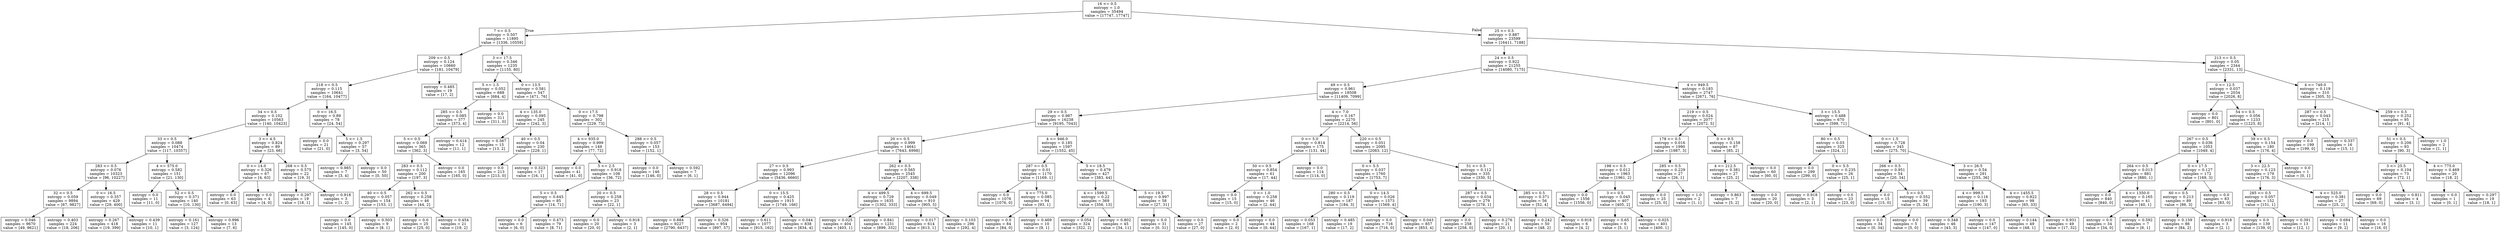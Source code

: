 digraph Tree {
node [shape=box] ;
0 [label="16 <= 0.5\nentropy = 1.0\nsamples = 35494\nvalue = [17747, 17747]"] ;
1 [label="7 <= 0.5\nentropy = 0.507\nsamples = 11895\nvalue = [1336, 10559]"] ;
0 -> 1 [labeldistance=2.5, labelangle=45, headlabel="True"] ;
2 [label="209 <= 0.5\nentropy = 0.124\nsamples = 10660\nvalue = [181, 10479]"] ;
1 -> 2 ;
3 [label="218 <= 0.5\nentropy = 0.115\nsamples = 10641\nvalue = [164, 10477]"] ;
2 -> 3 ;
4 [label="34 <= 0.5\nentropy = 0.102\nsamples = 10563\nvalue = [140, 10423]"] ;
3 -> 4 ;
5 [label="33 <= 0.5\nentropy = 0.088\nsamples = 10474\nvalue = [117, 10357]"] ;
4 -> 5 ;
6 [label="283 <= 0.5\nentropy = 0.076\nsamples = 10323\nvalue = [96, 10227]"] ;
5 -> 6 ;
7 [label="32 <= 0.5\nentropy = 0.059\nsamples = 9894\nvalue = [67, 9827]"] ;
6 -> 7 ;
8 [label="entropy = 0.046\nsamples = 9670\nvalue = [49, 9621]"] ;
7 -> 8 ;
9 [label="entropy = 0.403\nsamples = 224\nvalue = [18, 206]"] ;
7 -> 9 ;
10 [label="0 <= 16.5\nentropy = 0.357\nsamples = 429\nvalue = [29, 400]"] ;
6 -> 10 ;
11 [label="entropy = 0.267\nsamples = 418\nvalue = [19, 399]"] ;
10 -> 11 ;
12 [label="entropy = 0.439\nsamples = 11\nvalue = [10, 1]"] ;
10 -> 12 ;
13 [label="4 <= 575.0\nentropy = 0.582\nsamples = 151\nvalue = [21, 130]"] ;
5 -> 13 ;
14 [label="entropy = 0.0\nsamples = 11\nvalue = [11, 0]"] ;
13 -> 14 ;
15 [label="52 <= 0.5\nentropy = 0.371\nsamples = 140\nvalue = [10, 130]"] ;
13 -> 15 ;
16 [label="entropy = 0.161\nsamples = 127\nvalue = [3, 124]"] ;
15 -> 16 ;
17 [label="entropy = 0.996\nsamples = 13\nvalue = [7, 6]"] ;
15 -> 17 ;
18 [label="3 <= 4.5\nentropy = 0.824\nsamples = 89\nvalue = [23, 66]"] ;
4 -> 18 ;
19 [label="0 <= 14.0\nentropy = 0.326\nsamples = 67\nvalue = [4, 63]"] ;
18 -> 19 ;
20 [label="entropy = 0.0\nsamples = 63\nvalue = [0, 63]"] ;
19 -> 20 ;
21 [label="entropy = 0.0\nsamples = 4\nvalue = [4, 0]"] ;
19 -> 21 ;
22 [label="268 <= 0.5\nentropy = 0.575\nsamples = 22\nvalue = [19, 3]"] ;
18 -> 22 ;
23 [label="entropy = 0.297\nsamples = 19\nvalue = [18, 1]"] ;
22 -> 23 ;
24 [label="entropy = 0.918\nsamples = 3\nvalue = [1, 2]"] ;
22 -> 24 ;
25 [label="0 <= 16.5\nentropy = 0.89\nsamples = 78\nvalue = [24, 54]"] ;
3 -> 25 ;
26 [label="entropy = 0.0\nsamples = 21\nvalue = [21, 0]"] ;
25 -> 26 ;
27 [label="5 <= 1.5\nentropy = 0.297\nsamples = 57\nvalue = [3, 54]"] ;
25 -> 27 ;
28 [label="entropy = 0.985\nsamples = 7\nvalue = [3, 4]"] ;
27 -> 28 ;
29 [label="entropy = 0.0\nsamples = 50\nvalue = [0, 50]"] ;
27 -> 29 ;
30 [label="entropy = 0.485\nsamples = 19\nvalue = [17, 2]"] ;
2 -> 30 ;
31 [label="3 <= 17.5\nentropy = 0.346\nsamples = 1235\nvalue = [1155, 80]"] ;
1 -> 31 ;
32 [label="5 <= 1.5\nentropy = 0.052\nsamples = 688\nvalue = [684, 4]"] ;
31 -> 32 ;
33 [label="285 <= 0.5\nentropy = 0.085\nsamples = 377\nvalue = [373, 4]"] ;
32 -> 33 ;
34 [label="5 <= 0.5\nentropy = 0.069\nsamples = 365\nvalue = [362, 3]"] ;
33 -> 34 ;
35 [label="283 <= 0.5\nentropy = 0.112\nsamples = 200\nvalue = [197, 3]"] ;
34 -> 35 ;
36 [label="40 <= 0.5\nentropy = 0.057\nsamples = 154\nvalue = [153, 1]"] ;
35 -> 36 ;
37 [label="entropy = 0.0\nsamples = 145\nvalue = [145, 0]"] ;
36 -> 37 ;
38 [label="entropy = 0.503\nsamples = 9\nvalue = [8, 1]"] ;
36 -> 38 ;
39 [label="262 <= 0.5\nentropy = 0.258\nsamples = 46\nvalue = [44, 2]"] ;
35 -> 39 ;
40 [label="entropy = 0.0\nsamples = 25\nvalue = [25, 0]"] ;
39 -> 40 ;
41 [label="entropy = 0.454\nsamples = 21\nvalue = [19, 2]"] ;
39 -> 41 ;
42 [label="entropy = 0.0\nsamples = 165\nvalue = [165, 0]"] ;
34 -> 42 ;
43 [label="entropy = 0.414\nsamples = 12\nvalue = [11, 1]"] ;
33 -> 43 ;
44 [label="entropy = 0.0\nsamples = 311\nvalue = [311, 0]"] ;
32 -> 44 ;
45 [label="0 <= 13.5\nentropy = 0.581\nsamples = 547\nvalue = [471, 76]"] ;
31 -> 45 ;
46 [label="4 <= 135.0\nentropy = 0.095\nsamples = 245\nvalue = [242, 3]"] ;
45 -> 46 ;
47 [label="entropy = 0.567\nsamples = 15\nvalue = [13, 2]"] ;
46 -> 47 ;
48 [label="40 <= 0.5\nentropy = 0.04\nsamples = 230\nvalue = [229, 1]"] ;
46 -> 48 ;
49 [label="entropy = 0.0\nsamples = 213\nvalue = [213, 0]"] ;
48 -> 49 ;
50 [label="entropy = 0.323\nsamples = 17\nvalue = [16, 1]"] ;
48 -> 50 ;
51 [label="0 <= 17.5\nentropy = 0.798\nsamples = 302\nvalue = [229, 73]"] ;
45 -> 51 ;
52 [label="4 <= 935.0\nentropy = 0.999\nsamples = 149\nvalue = [77, 72]"] ;
51 -> 52 ;
53 [label="entropy = 0.0\nsamples = 41\nvalue = [41, 0]"] ;
52 -> 53 ;
54 [label="5 <= 2.5\nentropy = 0.918\nsamples = 108\nvalue = [36, 72]"] ;
52 -> 54 ;
55 [label="5 <= 0.5\nentropy = 0.645\nsamples = 85\nvalue = [14, 71]"] ;
54 -> 55 ;
56 [label="entropy = 0.0\nsamples = 6\nvalue = [6, 0]"] ;
55 -> 56 ;
57 [label="entropy = 0.473\nsamples = 79\nvalue = [8, 71]"] ;
55 -> 57 ;
58 [label="20 <= 0.5\nentropy = 0.258\nsamples = 23\nvalue = [22, 1]"] ;
54 -> 58 ;
59 [label="entropy = 0.0\nsamples = 20\nvalue = [20, 0]"] ;
58 -> 59 ;
60 [label="entropy = 0.918\nsamples = 3\nvalue = [2, 1]"] ;
58 -> 60 ;
61 [label="288 <= 0.5\nentropy = 0.057\nsamples = 153\nvalue = [152, 1]"] ;
51 -> 61 ;
62 [label="entropy = 0.0\nsamples = 146\nvalue = [146, 0]"] ;
61 -> 62 ;
63 [label="entropy = 0.592\nsamples = 7\nvalue = [6, 1]"] ;
61 -> 63 ;
64 [label="25 <= 0.5\nentropy = 0.887\nsamples = 23599\nvalue = [16411, 7188]"] ;
0 -> 64 [labeldistance=2.5, labelangle=-45, headlabel="False"] ;
65 [label="24 <= 0.5\nentropy = 0.922\nsamples = 21255\nvalue = [14080, 7175]"] ;
64 -> 65 ;
66 [label="49 <= 0.5\nentropy = 0.961\nsamples = 18508\nvalue = [11409, 7099]"] ;
65 -> 66 ;
67 [label="29 <= 0.5\nentropy = 0.987\nsamples = 16238\nvalue = [9195, 7043]"] ;
66 -> 67 ;
68 [label="20 <= 0.5\nentropy = 0.999\nsamples = 14641\nvalue = [7643, 6998]"] ;
67 -> 68 ;
69 [label="27 <= 0.5\nentropy = 0.993\nsamples = 12096\nvalue = [5436, 6660]"] ;
68 -> 69 ;
70 [label="28 <= 0.5\nentropy = 0.944\nsamples = 10181\nvalue = [3687, 6494]"] ;
69 -> 70 ;
71 [label="entropy = 0.884\nsamples = 9227\nvalue = [2790, 6437]"] ;
70 -> 71 ;
72 [label="entropy = 0.326\nsamples = 954\nvalue = [897, 57]"] ;
70 -> 72 ;
73 [label="0 <= 15.5\nentropy = 0.425\nsamples = 1915\nvalue = [1749, 166]"] ;
69 -> 73 ;
74 [label="entropy = 0.611\nsamples = 1077\nvalue = [915, 162]"] ;
73 -> 74 ;
75 [label="entropy = 0.044\nsamples = 838\nvalue = [834, 4]"] ;
73 -> 75 ;
76 [label="262 <= 0.5\nentropy = 0.565\nsamples = 2545\nvalue = [2207, 338]"] ;
68 -> 76 ;
77 [label="4 <= 499.5\nentropy = 0.729\nsamples = 1635\nvalue = [1302, 333]"] ;
76 -> 77 ;
78 [label="entropy = 0.025\nsamples = 404\nvalue = [403, 1]"] ;
77 -> 78 ;
79 [label="entropy = 0.841\nsamples = 1231\nvalue = [899, 332]"] ;
77 -> 79 ;
80 [label="4 <= 699.5\nentropy = 0.049\nsamples = 910\nvalue = [905, 5]"] ;
76 -> 80 ;
81 [label="entropy = 0.017\nsamples = 614\nvalue = [613, 1]"] ;
80 -> 81 ;
82 [label="entropy = 0.103\nsamples = 296\nvalue = [292, 4]"] ;
80 -> 82 ;
83 [label="4 <= 946.0\nentropy = 0.185\nsamples = 1597\nvalue = [1552, 45]"] ;
67 -> 83 ;
84 [label="287 <= 0.5\nentropy = 0.01\nsamples = 1170\nvalue = [1169, 1]"] ;
83 -> 84 ;
85 [label="entropy = 0.0\nsamples = 1076\nvalue = [1076, 0]"] ;
84 -> 85 ;
86 [label="4 <= 775.0\nentropy = 0.085\nsamples = 94\nvalue = [93, 1]"] ;
84 -> 86 ;
87 [label="entropy = 0.0\nsamples = 84\nvalue = [84, 0]"] ;
86 -> 87 ;
88 [label="entropy = 0.469\nsamples = 10\nvalue = [9, 1]"] ;
86 -> 88 ;
89 [label="5 <= 18.5\nentropy = 0.479\nsamples = 427\nvalue = [383, 44]"] ;
83 -> 89 ;
90 [label="4 <= 1599.5\nentropy = 0.22\nsamples = 369\nvalue = [356, 13]"] ;
89 -> 90 ;
91 [label="entropy = 0.054\nsamples = 324\nvalue = [322, 2]"] ;
90 -> 91 ;
92 [label="entropy = 0.802\nsamples = 45\nvalue = [34, 11]"] ;
90 -> 92 ;
93 [label="5 <= 19.5\nentropy = 0.997\nsamples = 58\nvalue = [27, 31]"] ;
89 -> 93 ;
94 [label="entropy = 0.0\nsamples = 31\nvalue = [0, 31]"] ;
93 -> 94 ;
95 [label="entropy = 0.0\nsamples = 27\nvalue = [27, 0]"] ;
93 -> 95 ;
96 [label="4 <= 7.0\nentropy = 0.167\nsamples = 2270\nvalue = [2214, 56]"] ;
66 -> 96 ;
97 [label="0 <= 5.0\nentropy = 0.814\nsamples = 175\nvalue = [131, 44]"] ;
96 -> 97 ;
98 [label="50 <= 0.5\nentropy = 0.854\nsamples = 61\nvalue = [17, 44]"] ;
97 -> 98 ;
99 [label="entropy = 0.0\nsamples = 15\nvalue = [15, 0]"] ;
98 -> 99 ;
100 [label="0 <= 1.0\nentropy = 0.258\nsamples = 46\nvalue = [2, 44]"] ;
98 -> 100 ;
101 [label="entropy = 0.0\nsamples = 2\nvalue = [2, 0]"] ;
100 -> 101 ;
102 [label="entropy = 0.0\nsamples = 44\nvalue = [0, 44]"] ;
100 -> 102 ;
103 [label="entropy = 0.0\nsamples = 114\nvalue = [114, 0]"] ;
97 -> 103 ;
104 [label="220 <= 0.5\nentropy = 0.051\nsamples = 2095\nvalue = [2083, 12]"] ;
96 -> 104 ;
105 [label="0 <= 5.5\nentropy = 0.037\nsamples = 1760\nvalue = [1753, 7]"] ;
104 -> 105 ;
106 [label="280 <= 0.5\nentropy = 0.119\nsamples = 187\nvalue = [184, 3]"] ;
105 -> 106 ;
107 [label="entropy = 0.053\nsamples = 168\nvalue = [167, 1]"] ;
106 -> 107 ;
108 [label="entropy = 0.485\nsamples = 19\nvalue = [17, 2]"] ;
106 -> 108 ;
109 [label="0 <= 14.5\nentropy = 0.026\nsamples = 1573\nvalue = [1569, 4]"] ;
105 -> 109 ;
110 [label="entropy = 0.0\nsamples = 716\nvalue = [716, 0]"] ;
109 -> 110 ;
111 [label="entropy = 0.043\nsamples = 857\nvalue = [853, 4]"] ;
109 -> 111 ;
112 [label="51 <= 0.5\nentropy = 0.112\nsamples = 335\nvalue = [330, 5]"] ;
104 -> 112 ;
113 [label="287 <= 0.5\nentropy = 0.034\nsamples = 279\nvalue = [278, 1]"] ;
112 -> 113 ;
114 [label="entropy = 0.0\nsamples = 258\nvalue = [258, 0]"] ;
113 -> 114 ;
115 [label="entropy = 0.276\nsamples = 21\nvalue = [20, 1]"] ;
113 -> 115 ;
116 [label="285 <= 0.5\nentropy = 0.371\nsamples = 56\nvalue = [52, 4]"] ;
112 -> 116 ;
117 [label="entropy = 0.242\nsamples = 50\nvalue = [48, 2]"] ;
116 -> 117 ;
118 [label="entropy = 0.918\nsamples = 6\nvalue = [4, 2]"] ;
116 -> 118 ;
119 [label="4 <= 949.5\nentropy = 0.183\nsamples = 2747\nvalue = [2671, 76]"] ;
65 -> 119 ;
120 [label="219 <= 0.5\nentropy = 0.024\nsamples = 2077\nvalue = [2072, 5]"] ;
119 -> 120 ;
121 [label="178 <= 0.5\nentropy = 0.016\nsamples = 1990\nvalue = [1987, 3]"] ;
120 -> 121 ;
122 [label="198 <= 0.5\nentropy = 0.012\nsamples = 1963\nvalue = [1961, 2]"] ;
121 -> 122 ;
123 [label="entropy = 0.0\nsamples = 1556\nvalue = [1556, 0]"] ;
122 -> 123 ;
124 [label="3 <= 0.5\nentropy = 0.045\nsamples = 407\nvalue = [405, 2]"] ;
122 -> 124 ;
125 [label="entropy = 0.65\nsamples = 6\nvalue = [5, 1]"] ;
124 -> 125 ;
126 [label="entropy = 0.025\nsamples = 401\nvalue = [400, 1]"] ;
124 -> 126 ;
127 [label="285 <= 0.5\nentropy = 0.229\nsamples = 27\nvalue = [26, 1]"] ;
121 -> 127 ;
128 [label="entropy = 0.0\nsamples = 25\nvalue = [25, 0]"] ;
127 -> 128 ;
129 [label="entropy = 1.0\nsamples = 2\nvalue = [1, 1]"] ;
127 -> 129 ;
130 [label="0 <= 9.5\nentropy = 0.158\nsamples = 87\nvalue = [85, 2]"] ;
120 -> 130 ;
131 [label="4 <= 212.5\nentropy = 0.381\nsamples = 27\nvalue = [25, 2]"] ;
130 -> 131 ;
132 [label="entropy = 0.863\nsamples = 7\nvalue = [5, 2]"] ;
131 -> 132 ;
133 [label="entropy = 0.0\nsamples = 20\nvalue = [20, 0]"] ;
131 -> 133 ;
134 [label="entropy = 0.0\nsamples = 60\nvalue = [60, 0]"] ;
130 -> 134 ;
135 [label="3 <= 15.5\nentropy = 0.488\nsamples = 670\nvalue = [599, 71]"] ;
119 -> 135 ;
136 [label="80 <= 0.5\nentropy = 0.03\nsamples = 325\nvalue = [324, 1]"] ;
135 -> 136 ;
137 [label="entropy = 0.0\nsamples = 299\nvalue = [299, 0]"] ;
136 -> 137 ;
138 [label="0 <= 5.5\nentropy = 0.235\nsamples = 26\nvalue = [25, 1]"] ;
136 -> 138 ;
139 [label="entropy = 0.918\nsamples = 3\nvalue = [2, 1]"] ;
138 -> 139 ;
140 [label="entropy = 0.0\nsamples = 23\nvalue = [23, 0]"] ;
138 -> 140 ;
141 [label="0 <= 1.5\nentropy = 0.728\nsamples = 345\nvalue = [275, 70]"] ;
135 -> 141 ;
142 [label="266 <= 0.5\nentropy = 0.951\nsamples = 54\nvalue = [20, 34]"] ;
141 -> 142 ;
143 [label="entropy = 0.0\nsamples = 15\nvalue = [15, 0]"] ;
142 -> 143 ;
144 [label="5 <= 0.5\nentropy = 0.552\nsamples = 39\nvalue = [5, 34]"] ;
142 -> 144 ;
145 [label="entropy = 0.0\nsamples = 34\nvalue = [0, 34]"] ;
144 -> 145 ;
146 [label="entropy = 0.0\nsamples = 5\nvalue = [5, 0]"] ;
144 -> 146 ;
147 [label="3 <= 26.5\nentropy = 0.54\nsamples = 291\nvalue = [255, 36]"] ;
141 -> 147 ;
148 [label="4 <= 999.5\nentropy = 0.116\nsamples = 193\nvalue = [190, 3]"] ;
147 -> 148 ;
149 [label="entropy = 0.348\nsamples = 46\nvalue = [43, 3]"] ;
148 -> 149 ;
150 [label="entropy = 0.0\nsamples = 147\nvalue = [147, 0]"] ;
148 -> 150 ;
151 [label="4 <= 1455.5\nentropy = 0.922\nsamples = 98\nvalue = [65, 33]"] ;
147 -> 151 ;
152 [label="entropy = 0.144\nsamples = 49\nvalue = [48, 1]"] ;
151 -> 152 ;
153 [label="entropy = 0.931\nsamples = 49\nvalue = [17, 32]"] ;
151 -> 153 ;
154 [label="213 <= 0.5\nentropy = 0.05\nsamples = 2344\nvalue = [2331, 13]"] ;
64 -> 154 ;
155 [label="0 <= 12.5\nentropy = 0.037\nsamples = 2034\nvalue = [2026, 8]"] ;
154 -> 155 ;
156 [label="entropy = 0.0\nsamples = 801\nvalue = [801, 0]"] ;
155 -> 156 ;
157 [label="54 <= 0.5\nentropy = 0.056\nsamples = 1233\nvalue = [1225, 8]"] ;
155 -> 157 ;
158 [label="267 <= 0.5\nentropy = 0.036\nsamples = 1053\nvalue = [1049, 4]"] ;
157 -> 158 ;
159 [label="264 <= 0.5\nentropy = 0.013\nsamples = 881\nvalue = [880, 1]"] ;
158 -> 159 ;
160 [label="entropy = 0.0\nsamples = 840\nvalue = [840, 0]"] ;
159 -> 160 ;
161 [label="4 <= 1350.0\nentropy = 0.165\nsamples = 41\nvalue = [40, 1]"] ;
159 -> 161 ;
162 [label="entropy = 0.0\nsamples = 34\nvalue = [34, 0]"] ;
161 -> 162 ;
163 [label="entropy = 0.592\nsamples = 7\nvalue = [6, 1]"] ;
161 -> 163 ;
164 [label="0 <= 17.5\nentropy = 0.127\nsamples = 172\nvalue = [169, 3]"] ;
158 -> 164 ;
165 [label="60 <= 0.5\nentropy = 0.213\nsamples = 89\nvalue = [86, 3]"] ;
164 -> 165 ;
166 [label="entropy = 0.159\nsamples = 86\nvalue = [84, 2]"] ;
165 -> 166 ;
167 [label="entropy = 0.918\nsamples = 3\nvalue = [2, 1]"] ;
165 -> 167 ;
168 [label="entropy = 0.0\nsamples = 83\nvalue = [83, 0]"] ;
164 -> 168 ;
169 [label="39 <= 0.5\nentropy = 0.154\nsamples = 180\nvalue = [176, 4]"] ;
157 -> 169 ;
170 [label="3 <= 22.5\nentropy = 0.123\nsamples = 179\nvalue = [176, 3]"] ;
169 -> 170 ;
171 [label="285 <= 0.5\nentropy = 0.057\nsamples = 152\nvalue = [151, 1]"] ;
170 -> 171 ;
172 [label="entropy = 0.0\nsamples = 139\nvalue = [139, 0]"] ;
171 -> 172 ;
173 [label="entropy = 0.391\nsamples = 13\nvalue = [12, 1]"] ;
171 -> 173 ;
174 [label="4 <= 525.0\nentropy = 0.381\nsamples = 27\nvalue = [25, 2]"] ;
170 -> 174 ;
175 [label="entropy = 0.684\nsamples = 11\nvalue = [9, 2]"] ;
174 -> 175 ;
176 [label="entropy = 0.0\nsamples = 16\nvalue = [16, 0]"] ;
174 -> 176 ;
177 [label="entropy = 0.0\nsamples = 1\nvalue = [0, 1]"] ;
169 -> 177 ;
178 [label="4 <= 749.0\nentropy = 0.119\nsamples = 310\nvalue = [305, 5]"] ;
154 -> 178 ;
179 [label="287 <= 0.5\nentropy = 0.043\nsamples = 215\nvalue = [214, 1]"] ;
178 -> 179 ;
180 [label="entropy = 0.0\nsamples = 199\nvalue = [199, 0]"] ;
179 -> 180 ;
181 [label="entropy = 0.337\nsamples = 16\nvalue = [15, 1]"] ;
179 -> 181 ;
182 [label="259 <= 0.5\nentropy = 0.252\nsamples = 95\nvalue = [91, 4]"] ;
178 -> 182 ;
183 [label="51 <= 0.5\nentropy = 0.206\nsamples = 93\nvalue = [90, 3]"] ;
182 -> 183 ;
184 [label="3 <= 25.5\nentropy = 0.104\nsamples = 73\nvalue = [72, 1]"] ;
183 -> 184 ;
185 [label="entropy = 0.0\nsamples = 69\nvalue = [69, 0]"] ;
184 -> 185 ;
186 [label="entropy = 0.811\nsamples = 4\nvalue = [3, 1]"] ;
184 -> 186 ;
187 [label="4 <= 775.0\nentropy = 0.469\nsamples = 20\nvalue = [18, 2]"] ;
183 -> 187 ;
188 [label="entropy = 0.0\nsamples = 1\nvalue = [0, 1]"] ;
187 -> 188 ;
189 [label="entropy = 0.297\nsamples = 19\nvalue = [18, 1]"] ;
187 -> 189 ;
190 [label="entropy = 1.0\nsamples = 2\nvalue = [1, 1]"] ;
182 -> 190 ;
}